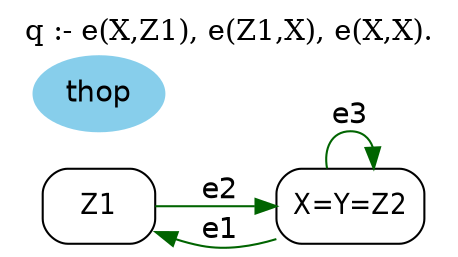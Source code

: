 digraph G {
	graph [bb="0,0,185,115.17",
		label="q :- e(X,Z1), e(Z1,X), e(X,X).",
		labelloc=t,
		lheight=0.21,
		lp="92.5,103.67",
		lwidth=2.35,
		rankdir=LR
	];
	node [label="\N"];
	Z1	 [fontname="Helvetica-Narrow",
		height=0.5,
		pos="32.5,20.166",
		shape=box,
		style=rounded,
		width=0.75];
	X	 [fontname="Helvetica-Narrow",
		height=0.5,
		label="X=Y=Z2",
		pos="147.1,20.166",
		shape=box,
		style=rounded,
		width=0.94444];
	Z1 -> X	 [color=darkgreen,
		fontname=helvetica,
		label=e2,
		lp="87.097,27.666",
		pos="e,112.73,20.166 59.658,20.166 72.44,20.166 88.021,20.166 102.47,20.166"];
	X -> Z1	 [color=darkgreen,
		fontname=helvetica,
		label=e1,
		lp="87.097,8.6662",
		pos="e,59.552,7.0901 112.76,4.093 102.06,0.84041 90.164,-1.0033 79.097,1.1662 75.84,1.8048 72.522,2.6725 69.235,3.6872"];
	X -> X	 [color=darkgreen,
		fontname=helvetica,
		label=e3,
		lp="147.1,63.666",
		pos="e,157.95,38.319 136.24,38.319 134.57,47.705 138.19,56.166 147.1,56.166 152.52,56.166 155.99,53.024 157.49,48.446"];
	thop	 [color=skyblue,
		fillcolor=skyblue,
		fontname=helvetica,
		height=0.5,
		pos="32.5,74.166",
		shape=oval,
		style="filled,rounded",
		width=0.79437];
}
